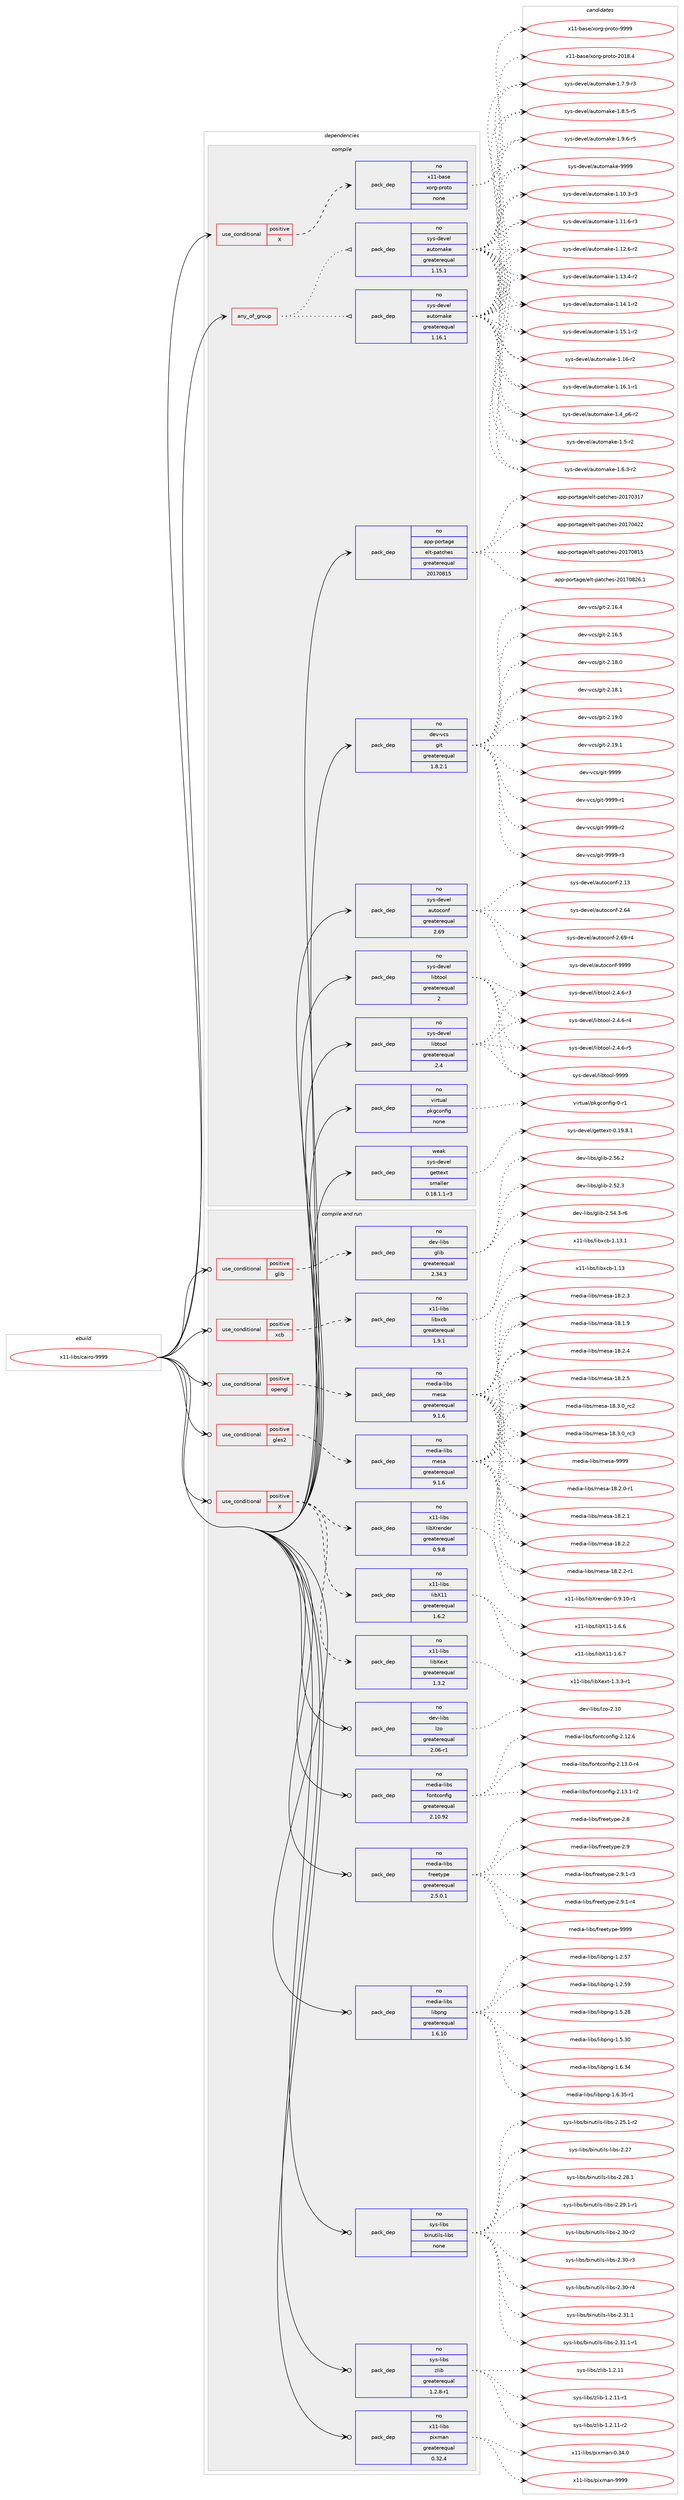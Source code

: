 digraph prolog {

# *************
# Graph options
# *************

newrank=true;
concentrate=true;
compound=true;
graph [rankdir=LR,fontname=Helvetica,fontsize=10,ranksep=1.5];#, ranksep=2.5, nodesep=0.2];
edge  [arrowhead=vee];
node  [fontname=Helvetica,fontsize=10];

# **********
# The ebuild
# **********

subgraph cluster_leftcol {
color=gray;
rank=same;
label=<<i>ebuild</i>>;
id [label="x11-libs/cairo-9999", color=red, width=4, href="../x11-libs/cairo-9999.svg"];
}

# ****************
# The dependencies
# ****************

subgraph cluster_midcol {
color=gray;
label=<<i>dependencies</i>>;
subgraph cluster_compile {
fillcolor="#eeeeee";
style=filled;
label=<<i>compile</i>>;
subgraph any223 {
dependency9568 [label=<<TABLE BORDER="0" CELLBORDER="1" CELLSPACING="0" CELLPADDING="4"><TR><TD CELLPADDING="10">any_of_group</TD></TR></TABLE>>, shape=none, color=red];subgraph pack7528 {
dependency9569 [label=<<TABLE BORDER="0" CELLBORDER="1" CELLSPACING="0" CELLPADDING="4" WIDTH="220"><TR><TD ROWSPAN="6" CELLPADDING="30">pack_dep</TD></TR><TR><TD WIDTH="110">no</TD></TR><TR><TD>sys-devel</TD></TR><TR><TD>automake</TD></TR><TR><TD>greaterequal</TD></TR><TR><TD>1.16.1</TD></TR></TABLE>>, shape=none, color=blue];
}
dependency9568:e -> dependency9569:w [weight=20,style="dotted",arrowhead="oinv"];
subgraph pack7529 {
dependency9570 [label=<<TABLE BORDER="0" CELLBORDER="1" CELLSPACING="0" CELLPADDING="4" WIDTH="220"><TR><TD ROWSPAN="6" CELLPADDING="30">pack_dep</TD></TR><TR><TD WIDTH="110">no</TD></TR><TR><TD>sys-devel</TD></TR><TR><TD>automake</TD></TR><TR><TD>greaterequal</TD></TR><TR><TD>1.15.1</TD></TR></TABLE>>, shape=none, color=blue];
}
dependency9568:e -> dependency9570:w [weight=20,style="dotted",arrowhead="oinv"];
}
id:e -> dependency9568:w [weight=20,style="solid",arrowhead="vee"];
subgraph cond1807 {
dependency9571 [label=<<TABLE BORDER="0" CELLBORDER="1" CELLSPACING="0" CELLPADDING="4"><TR><TD ROWSPAN="3" CELLPADDING="10">use_conditional</TD></TR><TR><TD>positive</TD></TR><TR><TD>X</TD></TR></TABLE>>, shape=none, color=red];
subgraph pack7530 {
dependency9572 [label=<<TABLE BORDER="0" CELLBORDER="1" CELLSPACING="0" CELLPADDING="4" WIDTH="220"><TR><TD ROWSPAN="6" CELLPADDING="30">pack_dep</TD></TR><TR><TD WIDTH="110">no</TD></TR><TR><TD>x11-base</TD></TR><TR><TD>xorg-proto</TD></TR><TR><TD>none</TD></TR><TR><TD></TD></TR></TABLE>>, shape=none, color=blue];
}
dependency9571:e -> dependency9572:w [weight=20,style="dashed",arrowhead="vee"];
}
id:e -> dependency9571:w [weight=20,style="solid",arrowhead="vee"];
subgraph pack7531 {
dependency9573 [label=<<TABLE BORDER="0" CELLBORDER="1" CELLSPACING="0" CELLPADDING="4" WIDTH="220"><TR><TD ROWSPAN="6" CELLPADDING="30">pack_dep</TD></TR><TR><TD WIDTH="110">no</TD></TR><TR><TD>app-portage</TD></TR><TR><TD>elt-patches</TD></TR><TR><TD>greaterequal</TD></TR><TR><TD>20170815</TD></TR></TABLE>>, shape=none, color=blue];
}
id:e -> dependency9573:w [weight=20,style="solid",arrowhead="vee"];
subgraph pack7532 {
dependency9574 [label=<<TABLE BORDER="0" CELLBORDER="1" CELLSPACING="0" CELLPADDING="4" WIDTH="220"><TR><TD ROWSPAN="6" CELLPADDING="30">pack_dep</TD></TR><TR><TD WIDTH="110">no</TD></TR><TR><TD>dev-vcs</TD></TR><TR><TD>git</TD></TR><TR><TD>greaterequal</TD></TR><TR><TD>1.8.2.1</TD></TR></TABLE>>, shape=none, color=blue];
}
id:e -> dependency9574:w [weight=20,style="solid",arrowhead="vee"];
subgraph pack7533 {
dependency9575 [label=<<TABLE BORDER="0" CELLBORDER="1" CELLSPACING="0" CELLPADDING="4" WIDTH="220"><TR><TD ROWSPAN="6" CELLPADDING="30">pack_dep</TD></TR><TR><TD WIDTH="110">no</TD></TR><TR><TD>sys-devel</TD></TR><TR><TD>autoconf</TD></TR><TR><TD>greaterequal</TD></TR><TR><TD>2.69</TD></TR></TABLE>>, shape=none, color=blue];
}
id:e -> dependency9575:w [weight=20,style="solid",arrowhead="vee"];
subgraph pack7534 {
dependency9576 [label=<<TABLE BORDER="0" CELLBORDER="1" CELLSPACING="0" CELLPADDING="4" WIDTH="220"><TR><TD ROWSPAN="6" CELLPADDING="30">pack_dep</TD></TR><TR><TD WIDTH="110">no</TD></TR><TR><TD>sys-devel</TD></TR><TR><TD>libtool</TD></TR><TR><TD>greaterequal</TD></TR><TR><TD>2</TD></TR></TABLE>>, shape=none, color=blue];
}
id:e -> dependency9576:w [weight=20,style="solid",arrowhead="vee"];
subgraph pack7535 {
dependency9577 [label=<<TABLE BORDER="0" CELLBORDER="1" CELLSPACING="0" CELLPADDING="4" WIDTH="220"><TR><TD ROWSPAN="6" CELLPADDING="30">pack_dep</TD></TR><TR><TD WIDTH="110">no</TD></TR><TR><TD>sys-devel</TD></TR><TR><TD>libtool</TD></TR><TR><TD>greaterequal</TD></TR><TR><TD>2.4</TD></TR></TABLE>>, shape=none, color=blue];
}
id:e -> dependency9577:w [weight=20,style="solid",arrowhead="vee"];
subgraph pack7536 {
dependency9578 [label=<<TABLE BORDER="0" CELLBORDER="1" CELLSPACING="0" CELLPADDING="4" WIDTH="220"><TR><TD ROWSPAN="6" CELLPADDING="30">pack_dep</TD></TR><TR><TD WIDTH="110">no</TD></TR><TR><TD>virtual</TD></TR><TR><TD>pkgconfig</TD></TR><TR><TD>none</TD></TR><TR><TD></TD></TR></TABLE>>, shape=none, color=blue];
}
id:e -> dependency9578:w [weight=20,style="solid",arrowhead="vee"];
subgraph pack7537 {
dependency9579 [label=<<TABLE BORDER="0" CELLBORDER="1" CELLSPACING="0" CELLPADDING="4" WIDTH="220"><TR><TD ROWSPAN="6" CELLPADDING="30">pack_dep</TD></TR><TR><TD WIDTH="110">weak</TD></TR><TR><TD>sys-devel</TD></TR><TR><TD>gettext</TD></TR><TR><TD>smaller</TD></TR><TR><TD>0.18.1.1-r3</TD></TR></TABLE>>, shape=none, color=blue];
}
id:e -> dependency9579:w [weight=20,style="solid",arrowhead="vee"];
}
subgraph cluster_compileandrun {
fillcolor="#eeeeee";
style=filled;
label=<<i>compile and run</i>>;
subgraph cond1808 {
dependency9580 [label=<<TABLE BORDER="0" CELLBORDER="1" CELLSPACING="0" CELLPADDING="4"><TR><TD ROWSPAN="3" CELLPADDING="10">use_conditional</TD></TR><TR><TD>positive</TD></TR><TR><TD>X</TD></TR></TABLE>>, shape=none, color=red];
subgraph pack7538 {
dependency9581 [label=<<TABLE BORDER="0" CELLBORDER="1" CELLSPACING="0" CELLPADDING="4" WIDTH="220"><TR><TD ROWSPAN="6" CELLPADDING="30">pack_dep</TD></TR><TR><TD WIDTH="110">no</TD></TR><TR><TD>x11-libs</TD></TR><TR><TD>libXrender</TD></TR><TR><TD>greaterequal</TD></TR><TR><TD>0.9.8</TD></TR></TABLE>>, shape=none, color=blue];
}
dependency9580:e -> dependency9581:w [weight=20,style="dashed",arrowhead="vee"];
subgraph pack7539 {
dependency9582 [label=<<TABLE BORDER="0" CELLBORDER="1" CELLSPACING="0" CELLPADDING="4" WIDTH="220"><TR><TD ROWSPAN="6" CELLPADDING="30">pack_dep</TD></TR><TR><TD WIDTH="110">no</TD></TR><TR><TD>x11-libs</TD></TR><TR><TD>libXext</TD></TR><TR><TD>greaterequal</TD></TR><TR><TD>1.3.2</TD></TR></TABLE>>, shape=none, color=blue];
}
dependency9580:e -> dependency9582:w [weight=20,style="dashed",arrowhead="vee"];
subgraph pack7540 {
dependency9583 [label=<<TABLE BORDER="0" CELLBORDER="1" CELLSPACING="0" CELLPADDING="4" WIDTH="220"><TR><TD ROWSPAN="6" CELLPADDING="30">pack_dep</TD></TR><TR><TD WIDTH="110">no</TD></TR><TR><TD>x11-libs</TD></TR><TR><TD>libX11</TD></TR><TR><TD>greaterequal</TD></TR><TR><TD>1.6.2</TD></TR></TABLE>>, shape=none, color=blue];
}
dependency9580:e -> dependency9583:w [weight=20,style="dashed",arrowhead="vee"];
}
id:e -> dependency9580:w [weight=20,style="solid",arrowhead="odotvee"];
subgraph cond1809 {
dependency9584 [label=<<TABLE BORDER="0" CELLBORDER="1" CELLSPACING="0" CELLPADDING="4"><TR><TD ROWSPAN="3" CELLPADDING="10">use_conditional</TD></TR><TR><TD>positive</TD></TR><TR><TD>gles2</TD></TR></TABLE>>, shape=none, color=red];
subgraph pack7541 {
dependency9585 [label=<<TABLE BORDER="0" CELLBORDER="1" CELLSPACING="0" CELLPADDING="4" WIDTH="220"><TR><TD ROWSPAN="6" CELLPADDING="30">pack_dep</TD></TR><TR><TD WIDTH="110">no</TD></TR><TR><TD>media-libs</TD></TR><TR><TD>mesa</TD></TR><TR><TD>greaterequal</TD></TR><TR><TD>9.1.6</TD></TR></TABLE>>, shape=none, color=blue];
}
dependency9584:e -> dependency9585:w [weight=20,style="dashed",arrowhead="vee"];
}
id:e -> dependency9584:w [weight=20,style="solid",arrowhead="odotvee"];
subgraph cond1810 {
dependency9586 [label=<<TABLE BORDER="0" CELLBORDER="1" CELLSPACING="0" CELLPADDING="4"><TR><TD ROWSPAN="3" CELLPADDING="10">use_conditional</TD></TR><TR><TD>positive</TD></TR><TR><TD>glib</TD></TR></TABLE>>, shape=none, color=red];
subgraph pack7542 {
dependency9587 [label=<<TABLE BORDER="0" CELLBORDER="1" CELLSPACING="0" CELLPADDING="4" WIDTH="220"><TR><TD ROWSPAN="6" CELLPADDING="30">pack_dep</TD></TR><TR><TD WIDTH="110">no</TD></TR><TR><TD>dev-libs</TD></TR><TR><TD>glib</TD></TR><TR><TD>greaterequal</TD></TR><TR><TD>2.34.3</TD></TR></TABLE>>, shape=none, color=blue];
}
dependency9586:e -> dependency9587:w [weight=20,style="dashed",arrowhead="vee"];
}
id:e -> dependency9586:w [weight=20,style="solid",arrowhead="odotvee"];
subgraph cond1811 {
dependency9588 [label=<<TABLE BORDER="0" CELLBORDER="1" CELLSPACING="0" CELLPADDING="4"><TR><TD ROWSPAN="3" CELLPADDING="10">use_conditional</TD></TR><TR><TD>positive</TD></TR><TR><TD>opengl</TD></TR></TABLE>>, shape=none, color=red];
subgraph pack7543 {
dependency9589 [label=<<TABLE BORDER="0" CELLBORDER="1" CELLSPACING="0" CELLPADDING="4" WIDTH="220"><TR><TD ROWSPAN="6" CELLPADDING="30">pack_dep</TD></TR><TR><TD WIDTH="110">no</TD></TR><TR><TD>media-libs</TD></TR><TR><TD>mesa</TD></TR><TR><TD>greaterequal</TD></TR><TR><TD>9.1.6</TD></TR></TABLE>>, shape=none, color=blue];
}
dependency9588:e -> dependency9589:w [weight=20,style="dashed",arrowhead="vee"];
}
id:e -> dependency9588:w [weight=20,style="solid",arrowhead="odotvee"];
subgraph cond1812 {
dependency9590 [label=<<TABLE BORDER="0" CELLBORDER="1" CELLSPACING="0" CELLPADDING="4"><TR><TD ROWSPAN="3" CELLPADDING="10">use_conditional</TD></TR><TR><TD>positive</TD></TR><TR><TD>xcb</TD></TR></TABLE>>, shape=none, color=red];
subgraph pack7544 {
dependency9591 [label=<<TABLE BORDER="0" CELLBORDER="1" CELLSPACING="0" CELLPADDING="4" WIDTH="220"><TR><TD ROWSPAN="6" CELLPADDING="30">pack_dep</TD></TR><TR><TD WIDTH="110">no</TD></TR><TR><TD>x11-libs</TD></TR><TR><TD>libxcb</TD></TR><TR><TD>greaterequal</TD></TR><TR><TD>1.9.1</TD></TR></TABLE>>, shape=none, color=blue];
}
dependency9590:e -> dependency9591:w [weight=20,style="dashed",arrowhead="vee"];
}
id:e -> dependency9590:w [weight=20,style="solid",arrowhead="odotvee"];
subgraph pack7545 {
dependency9592 [label=<<TABLE BORDER="0" CELLBORDER="1" CELLSPACING="0" CELLPADDING="4" WIDTH="220"><TR><TD ROWSPAN="6" CELLPADDING="30">pack_dep</TD></TR><TR><TD WIDTH="110">no</TD></TR><TR><TD>dev-libs</TD></TR><TR><TD>lzo</TD></TR><TR><TD>greaterequal</TD></TR><TR><TD>2.06-r1</TD></TR></TABLE>>, shape=none, color=blue];
}
id:e -> dependency9592:w [weight=20,style="solid",arrowhead="odotvee"];
subgraph pack7546 {
dependency9593 [label=<<TABLE BORDER="0" CELLBORDER="1" CELLSPACING="0" CELLPADDING="4" WIDTH="220"><TR><TD ROWSPAN="6" CELLPADDING="30">pack_dep</TD></TR><TR><TD WIDTH="110">no</TD></TR><TR><TD>media-libs</TD></TR><TR><TD>fontconfig</TD></TR><TR><TD>greaterequal</TD></TR><TR><TD>2.10.92</TD></TR></TABLE>>, shape=none, color=blue];
}
id:e -> dependency9593:w [weight=20,style="solid",arrowhead="odotvee"];
subgraph pack7547 {
dependency9594 [label=<<TABLE BORDER="0" CELLBORDER="1" CELLSPACING="0" CELLPADDING="4" WIDTH="220"><TR><TD ROWSPAN="6" CELLPADDING="30">pack_dep</TD></TR><TR><TD WIDTH="110">no</TD></TR><TR><TD>media-libs</TD></TR><TR><TD>freetype</TD></TR><TR><TD>greaterequal</TD></TR><TR><TD>2.5.0.1</TD></TR></TABLE>>, shape=none, color=blue];
}
id:e -> dependency9594:w [weight=20,style="solid",arrowhead="odotvee"];
subgraph pack7548 {
dependency9595 [label=<<TABLE BORDER="0" CELLBORDER="1" CELLSPACING="0" CELLPADDING="4" WIDTH="220"><TR><TD ROWSPAN="6" CELLPADDING="30">pack_dep</TD></TR><TR><TD WIDTH="110">no</TD></TR><TR><TD>media-libs</TD></TR><TR><TD>libpng</TD></TR><TR><TD>greaterequal</TD></TR><TR><TD>1.6.10</TD></TR></TABLE>>, shape=none, color=blue];
}
id:e -> dependency9595:w [weight=20,style="solid",arrowhead="odotvee"];
subgraph pack7549 {
dependency9596 [label=<<TABLE BORDER="0" CELLBORDER="1" CELLSPACING="0" CELLPADDING="4" WIDTH="220"><TR><TD ROWSPAN="6" CELLPADDING="30">pack_dep</TD></TR><TR><TD WIDTH="110">no</TD></TR><TR><TD>sys-libs</TD></TR><TR><TD>binutils-libs</TD></TR><TR><TD>none</TD></TR><TR><TD></TD></TR></TABLE>>, shape=none, color=blue];
}
id:e -> dependency9596:w [weight=20,style="solid",arrowhead="odotvee"];
subgraph pack7550 {
dependency9597 [label=<<TABLE BORDER="0" CELLBORDER="1" CELLSPACING="0" CELLPADDING="4" WIDTH="220"><TR><TD ROWSPAN="6" CELLPADDING="30">pack_dep</TD></TR><TR><TD WIDTH="110">no</TD></TR><TR><TD>sys-libs</TD></TR><TR><TD>zlib</TD></TR><TR><TD>greaterequal</TD></TR><TR><TD>1.2.8-r1</TD></TR></TABLE>>, shape=none, color=blue];
}
id:e -> dependency9597:w [weight=20,style="solid",arrowhead="odotvee"];
subgraph pack7551 {
dependency9598 [label=<<TABLE BORDER="0" CELLBORDER="1" CELLSPACING="0" CELLPADDING="4" WIDTH="220"><TR><TD ROWSPAN="6" CELLPADDING="30">pack_dep</TD></TR><TR><TD WIDTH="110">no</TD></TR><TR><TD>x11-libs</TD></TR><TR><TD>pixman</TD></TR><TR><TD>greaterequal</TD></TR><TR><TD>0.32.4</TD></TR></TABLE>>, shape=none, color=blue];
}
id:e -> dependency9598:w [weight=20,style="solid",arrowhead="odotvee"];
}
subgraph cluster_run {
fillcolor="#eeeeee";
style=filled;
label=<<i>run</i>>;
}
}

# **************
# The candidates
# **************

subgraph cluster_choices {
rank=same;
color=gray;
label=<<i>candidates</i>>;

subgraph choice7528 {
color=black;
nodesep=1;
choice11512111545100101118101108479711711611110997107101454946494846514511451 [label="sys-devel/automake-1.10.3-r3", color=red, width=4,href="../sys-devel/automake-1.10.3-r3.svg"];
choice11512111545100101118101108479711711611110997107101454946494946544511451 [label="sys-devel/automake-1.11.6-r3", color=red, width=4,href="../sys-devel/automake-1.11.6-r3.svg"];
choice11512111545100101118101108479711711611110997107101454946495046544511450 [label="sys-devel/automake-1.12.6-r2", color=red, width=4,href="../sys-devel/automake-1.12.6-r2.svg"];
choice11512111545100101118101108479711711611110997107101454946495146524511450 [label="sys-devel/automake-1.13.4-r2", color=red, width=4,href="../sys-devel/automake-1.13.4-r2.svg"];
choice11512111545100101118101108479711711611110997107101454946495246494511450 [label="sys-devel/automake-1.14.1-r2", color=red, width=4,href="../sys-devel/automake-1.14.1-r2.svg"];
choice11512111545100101118101108479711711611110997107101454946495346494511450 [label="sys-devel/automake-1.15.1-r2", color=red, width=4,href="../sys-devel/automake-1.15.1-r2.svg"];
choice1151211154510010111810110847971171161111099710710145494649544511450 [label="sys-devel/automake-1.16-r2", color=red, width=4,href="../sys-devel/automake-1.16-r2.svg"];
choice11512111545100101118101108479711711611110997107101454946495446494511449 [label="sys-devel/automake-1.16.1-r1", color=red, width=4,href="../sys-devel/automake-1.16.1-r1.svg"];
choice115121115451001011181011084797117116111109971071014549465295112544511450 [label="sys-devel/automake-1.4_p6-r2", color=red, width=4,href="../sys-devel/automake-1.4_p6-r2.svg"];
choice11512111545100101118101108479711711611110997107101454946534511450 [label="sys-devel/automake-1.5-r2", color=red, width=4,href="../sys-devel/automake-1.5-r2.svg"];
choice115121115451001011181011084797117116111109971071014549465446514511450 [label="sys-devel/automake-1.6.3-r2", color=red, width=4,href="../sys-devel/automake-1.6.3-r2.svg"];
choice115121115451001011181011084797117116111109971071014549465546574511451 [label="sys-devel/automake-1.7.9-r3", color=red, width=4,href="../sys-devel/automake-1.7.9-r3.svg"];
choice115121115451001011181011084797117116111109971071014549465646534511453 [label="sys-devel/automake-1.8.5-r5", color=red, width=4,href="../sys-devel/automake-1.8.5-r5.svg"];
choice115121115451001011181011084797117116111109971071014549465746544511453 [label="sys-devel/automake-1.9.6-r5", color=red, width=4,href="../sys-devel/automake-1.9.6-r5.svg"];
choice115121115451001011181011084797117116111109971071014557575757 [label="sys-devel/automake-9999", color=red, width=4,href="../sys-devel/automake-9999.svg"];
dependency9569:e -> choice11512111545100101118101108479711711611110997107101454946494846514511451:w [style=dotted,weight="100"];
dependency9569:e -> choice11512111545100101118101108479711711611110997107101454946494946544511451:w [style=dotted,weight="100"];
dependency9569:e -> choice11512111545100101118101108479711711611110997107101454946495046544511450:w [style=dotted,weight="100"];
dependency9569:e -> choice11512111545100101118101108479711711611110997107101454946495146524511450:w [style=dotted,weight="100"];
dependency9569:e -> choice11512111545100101118101108479711711611110997107101454946495246494511450:w [style=dotted,weight="100"];
dependency9569:e -> choice11512111545100101118101108479711711611110997107101454946495346494511450:w [style=dotted,weight="100"];
dependency9569:e -> choice1151211154510010111810110847971171161111099710710145494649544511450:w [style=dotted,weight="100"];
dependency9569:e -> choice11512111545100101118101108479711711611110997107101454946495446494511449:w [style=dotted,weight="100"];
dependency9569:e -> choice115121115451001011181011084797117116111109971071014549465295112544511450:w [style=dotted,weight="100"];
dependency9569:e -> choice11512111545100101118101108479711711611110997107101454946534511450:w [style=dotted,weight="100"];
dependency9569:e -> choice115121115451001011181011084797117116111109971071014549465446514511450:w [style=dotted,weight="100"];
dependency9569:e -> choice115121115451001011181011084797117116111109971071014549465546574511451:w [style=dotted,weight="100"];
dependency9569:e -> choice115121115451001011181011084797117116111109971071014549465646534511453:w [style=dotted,weight="100"];
dependency9569:e -> choice115121115451001011181011084797117116111109971071014549465746544511453:w [style=dotted,weight="100"];
dependency9569:e -> choice115121115451001011181011084797117116111109971071014557575757:w [style=dotted,weight="100"];
}
subgraph choice7529 {
color=black;
nodesep=1;
choice11512111545100101118101108479711711611110997107101454946494846514511451 [label="sys-devel/automake-1.10.3-r3", color=red, width=4,href="../sys-devel/automake-1.10.3-r3.svg"];
choice11512111545100101118101108479711711611110997107101454946494946544511451 [label="sys-devel/automake-1.11.6-r3", color=red, width=4,href="../sys-devel/automake-1.11.6-r3.svg"];
choice11512111545100101118101108479711711611110997107101454946495046544511450 [label="sys-devel/automake-1.12.6-r2", color=red, width=4,href="../sys-devel/automake-1.12.6-r2.svg"];
choice11512111545100101118101108479711711611110997107101454946495146524511450 [label="sys-devel/automake-1.13.4-r2", color=red, width=4,href="../sys-devel/automake-1.13.4-r2.svg"];
choice11512111545100101118101108479711711611110997107101454946495246494511450 [label="sys-devel/automake-1.14.1-r2", color=red, width=4,href="../sys-devel/automake-1.14.1-r2.svg"];
choice11512111545100101118101108479711711611110997107101454946495346494511450 [label="sys-devel/automake-1.15.1-r2", color=red, width=4,href="../sys-devel/automake-1.15.1-r2.svg"];
choice1151211154510010111810110847971171161111099710710145494649544511450 [label="sys-devel/automake-1.16-r2", color=red, width=4,href="../sys-devel/automake-1.16-r2.svg"];
choice11512111545100101118101108479711711611110997107101454946495446494511449 [label="sys-devel/automake-1.16.1-r1", color=red, width=4,href="../sys-devel/automake-1.16.1-r1.svg"];
choice115121115451001011181011084797117116111109971071014549465295112544511450 [label="sys-devel/automake-1.4_p6-r2", color=red, width=4,href="../sys-devel/automake-1.4_p6-r2.svg"];
choice11512111545100101118101108479711711611110997107101454946534511450 [label="sys-devel/automake-1.5-r2", color=red, width=4,href="../sys-devel/automake-1.5-r2.svg"];
choice115121115451001011181011084797117116111109971071014549465446514511450 [label="sys-devel/automake-1.6.3-r2", color=red, width=4,href="../sys-devel/automake-1.6.3-r2.svg"];
choice115121115451001011181011084797117116111109971071014549465546574511451 [label="sys-devel/automake-1.7.9-r3", color=red, width=4,href="../sys-devel/automake-1.7.9-r3.svg"];
choice115121115451001011181011084797117116111109971071014549465646534511453 [label="sys-devel/automake-1.8.5-r5", color=red, width=4,href="../sys-devel/automake-1.8.5-r5.svg"];
choice115121115451001011181011084797117116111109971071014549465746544511453 [label="sys-devel/automake-1.9.6-r5", color=red, width=4,href="../sys-devel/automake-1.9.6-r5.svg"];
choice115121115451001011181011084797117116111109971071014557575757 [label="sys-devel/automake-9999", color=red, width=4,href="../sys-devel/automake-9999.svg"];
dependency9570:e -> choice11512111545100101118101108479711711611110997107101454946494846514511451:w [style=dotted,weight="100"];
dependency9570:e -> choice11512111545100101118101108479711711611110997107101454946494946544511451:w [style=dotted,weight="100"];
dependency9570:e -> choice11512111545100101118101108479711711611110997107101454946495046544511450:w [style=dotted,weight="100"];
dependency9570:e -> choice11512111545100101118101108479711711611110997107101454946495146524511450:w [style=dotted,weight="100"];
dependency9570:e -> choice11512111545100101118101108479711711611110997107101454946495246494511450:w [style=dotted,weight="100"];
dependency9570:e -> choice11512111545100101118101108479711711611110997107101454946495346494511450:w [style=dotted,weight="100"];
dependency9570:e -> choice1151211154510010111810110847971171161111099710710145494649544511450:w [style=dotted,weight="100"];
dependency9570:e -> choice11512111545100101118101108479711711611110997107101454946495446494511449:w [style=dotted,weight="100"];
dependency9570:e -> choice115121115451001011181011084797117116111109971071014549465295112544511450:w [style=dotted,weight="100"];
dependency9570:e -> choice11512111545100101118101108479711711611110997107101454946534511450:w [style=dotted,weight="100"];
dependency9570:e -> choice115121115451001011181011084797117116111109971071014549465446514511450:w [style=dotted,weight="100"];
dependency9570:e -> choice115121115451001011181011084797117116111109971071014549465546574511451:w [style=dotted,weight="100"];
dependency9570:e -> choice115121115451001011181011084797117116111109971071014549465646534511453:w [style=dotted,weight="100"];
dependency9570:e -> choice115121115451001011181011084797117116111109971071014549465746544511453:w [style=dotted,weight="100"];
dependency9570:e -> choice115121115451001011181011084797117116111109971071014557575757:w [style=dotted,weight="100"];
}
subgraph choice7530 {
color=black;
nodesep=1;
choice1204949459897115101471201111141034511211411111611145504849564652 [label="x11-base/xorg-proto-2018.4", color=red, width=4,href="../x11-base/xorg-proto-2018.4.svg"];
choice120494945989711510147120111114103451121141111161114557575757 [label="x11-base/xorg-proto-9999", color=red, width=4,href="../x11-base/xorg-proto-9999.svg"];
dependency9572:e -> choice1204949459897115101471201111141034511211411111611145504849564652:w [style=dotted,weight="100"];
dependency9572:e -> choice120494945989711510147120111114103451121141111161114557575757:w [style=dotted,weight="100"];
}
subgraph choice7531 {
color=black;
nodesep=1;
choice97112112451121111141169710310147101108116451129711699104101115455048495548514955 [label="app-portage/elt-patches-20170317", color=red, width=4,href="../app-portage/elt-patches-20170317.svg"];
choice97112112451121111141169710310147101108116451129711699104101115455048495548525050 [label="app-portage/elt-patches-20170422", color=red, width=4,href="../app-portage/elt-patches-20170422.svg"];
choice97112112451121111141169710310147101108116451129711699104101115455048495548564953 [label="app-portage/elt-patches-20170815", color=red, width=4,href="../app-portage/elt-patches-20170815.svg"];
choice971121124511211111411697103101471011081164511297116991041011154550484955485650544649 [label="app-portage/elt-patches-20170826.1", color=red, width=4,href="../app-portage/elt-patches-20170826.1.svg"];
dependency9573:e -> choice97112112451121111141169710310147101108116451129711699104101115455048495548514955:w [style=dotted,weight="100"];
dependency9573:e -> choice97112112451121111141169710310147101108116451129711699104101115455048495548525050:w [style=dotted,weight="100"];
dependency9573:e -> choice97112112451121111141169710310147101108116451129711699104101115455048495548564953:w [style=dotted,weight="100"];
dependency9573:e -> choice971121124511211111411697103101471011081164511297116991041011154550484955485650544649:w [style=dotted,weight="100"];
}
subgraph choice7532 {
color=black;
nodesep=1;
choice10010111845118991154710310511645504649544652 [label="dev-vcs/git-2.16.4", color=red, width=4,href="../dev-vcs/git-2.16.4.svg"];
choice10010111845118991154710310511645504649544653 [label="dev-vcs/git-2.16.5", color=red, width=4,href="../dev-vcs/git-2.16.5.svg"];
choice10010111845118991154710310511645504649564648 [label="dev-vcs/git-2.18.0", color=red, width=4,href="../dev-vcs/git-2.18.0.svg"];
choice10010111845118991154710310511645504649564649 [label="dev-vcs/git-2.18.1", color=red, width=4,href="../dev-vcs/git-2.18.1.svg"];
choice10010111845118991154710310511645504649574648 [label="dev-vcs/git-2.19.0", color=red, width=4,href="../dev-vcs/git-2.19.0.svg"];
choice10010111845118991154710310511645504649574649 [label="dev-vcs/git-2.19.1", color=red, width=4,href="../dev-vcs/git-2.19.1.svg"];
choice1001011184511899115471031051164557575757 [label="dev-vcs/git-9999", color=red, width=4,href="../dev-vcs/git-9999.svg"];
choice10010111845118991154710310511645575757574511449 [label="dev-vcs/git-9999-r1", color=red, width=4,href="../dev-vcs/git-9999-r1.svg"];
choice10010111845118991154710310511645575757574511450 [label="dev-vcs/git-9999-r2", color=red, width=4,href="../dev-vcs/git-9999-r2.svg"];
choice10010111845118991154710310511645575757574511451 [label="dev-vcs/git-9999-r3", color=red, width=4,href="../dev-vcs/git-9999-r3.svg"];
dependency9574:e -> choice10010111845118991154710310511645504649544652:w [style=dotted,weight="100"];
dependency9574:e -> choice10010111845118991154710310511645504649544653:w [style=dotted,weight="100"];
dependency9574:e -> choice10010111845118991154710310511645504649564648:w [style=dotted,weight="100"];
dependency9574:e -> choice10010111845118991154710310511645504649564649:w [style=dotted,weight="100"];
dependency9574:e -> choice10010111845118991154710310511645504649574648:w [style=dotted,weight="100"];
dependency9574:e -> choice10010111845118991154710310511645504649574649:w [style=dotted,weight="100"];
dependency9574:e -> choice1001011184511899115471031051164557575757:w [style=dotted,weight="100"];
dependency9574:e -> choice10010111845118991154710310511645575757574511449:w [style=dotted,weight="100"];
dependency9574:e -> choice10010111845118991154710310511645575757574511450:w [style=dotted,weight="100"];
dependency9574:e -> choice10010111845118991154710310511645575757574511451:w [style=dotted,weight="100"];
}
subgraph choice7533 {
color=black;
nodesep=1;
choice115121115451001011181011084797117116111991111101024550464951 [label="sys-devel/autoconf-2.13", color=red, width=4,href="../sys-devel/autoconf-2.13.svg"];
choice115121115451001011181011084797117116111991111101024550465452 [label="sys-devel/autoconf-2.64", color=red, width=4,href="../sys-devel/autoconf-2.64.svg"];
choice1151211154510010111810110847971171161119911111010245504654574511452 [label="sys-devel/autoconf-2.69-r4", color=red, width=4,href="../sys-devel/autoconf-2.69-r4.svg"];
choice115121115451001011181011084797117116111991111101024557575757 [label="sys-devel/autoconf-9999", color=red, width=4,href="../sys-devel/autoconf-9999.svg"];
dependency9575:e -> choice115121115451001011181011084797117116111991111101024550464951:w [style=dotted,weight="100"];
dependency9575:e -> choice115121115451001011181011084797117116111991111101024550465452:w [style=dotted,weight="100"];
dependency9575:e -> choice1151211154510010111810110847971171161119911111010245504654574511452:w [style=dotted,weight="100"];
dependency9575:e -> choice115121115451001011181011084797117116111991111101024557575757:w [style=dotted,weight="100"];
}
subgraph choice7534 {
color=black;
nodesep=1;
choice1151211154510010111810110847108105981161111111084550465246544511451 [label="sys-devel/libtool-2.4.6-r3", color=red, width=4,href="../sys-devel/libtool-2.4.6-r3.svg"];
choice1151211154510010111810110847108105981161111111084550465246544511452 [label="sys-devel/libtool-2.4.6-r4", color=red, width=4,href="../sys-devel/libtool-2.4.6-r4.svg"];
choice1151211154510010111810110847108105981161111111084550465246544511453 [label="sys-devel/libtool-2.4.6-r5", color=red, width=4,href="../sys-devel/libtool-2.4.6-r5.svg"];
choice1151211154510010111810110847108105981161111111084557575757 [label="sys-devel/libtool-9999", color=red, width=4,href="../sys-devel/libtool-9999.svg"];
dependency9576:e -> choice1151211154510010111810110847108105981161111111084550465246544511451:w [style=dotted,weight="100"];
dependency9576:e -> choice1151211154510010111810110847108105981161111111084550465246544511452:w [style=dotted,weight="100"];
dependency9576:e -> choice1151211154510010111810110847108105981161111111084550465246544511453:w [style=dotted,weight="100"];
dependency9576:e -> choice1151211154510010111810110847108105981161111111084557575757:w [style=dotted,weight="100"];
}
subgraph choice7535 {
color=black;
nodesep=1;
choice1151211154510010111810110847108105981161111111084550465246544511451 [label="sys-devel/libtool-2.4.6-r3", color=red, width=4,href="../sys-devel/libtool-2.4.6-r3.svg"];
choice1151211154510010111810110847108105981161111111084550465246544511452 [label="sys-devel/libtool-2.4.6-r4", color=red, width=4,href="../sys-devel/libtool-2.4.6-r4.svg"];
choice1151211154510010111810110847108105981161111111084550465246544511453 [label="sys-devel/libtool-2.4.6-r5", color=red, width=4,href="../sys-devel/libtool-2.4.6-r5.svg"];
choice1151211154510010111810110847108105981161111111084557575757 [label="sys-devel/libtool-9999", color=red, width=4,href="../sys-devel/libtool-9999.svg"];
dependency9577:e -> choice1151211154510010111810110847108105981161111111084550465246544511451:w [style=dotted,weight="100"];
dependency9577:e -> choice1151211154510010111810110847108105981161111111084550465246544511452:w [style=dotted,weight="100"];
dependency9577:e -> choice1151211154510010111810110847108105981161111111084550465246544511453:w [style=dotted,weight="100"];
dependency9577:e -> choice1151211154510010111810110847108105981161111111084557575757:w [style=dotted,weight="100"];
}
subgraph choice7536 {
color=black;
nodesep=1;
choice11810511411611797108471121071039911111010210510345484511449 [label="virtual/pkgconfig-0-r1", color=red, width=4,href="../virtual/pkgconfig-0-r1.svg"];
dependency9578:e -> choice11810511411611797108471121071039911111010210510345484511449:w [style=dotted,weight="100"];
}
subgraph choice7537 {
color=black;
nodesep=1;
choice1151211154510010111810110847103101116116101120116454846495746564649 [label="sys-devel/gettext-0.19.8.1", color=red, width=4,href="../sys-devel/gettext-0.19.8.1.svg"];
dependency9579:e -> choice1151211154510010111810110847103101116116101120116454846495746564649:w [style=dotted,weight="100"];
}
subgraph choice7538 {
color=black;
nodesep=1;
choice12049494510810598115471081059888114101110100101114454846574649484511449 [label="x11-libs/libXrender-0.9.10-r1", color=red, width=4,href="../x11-libs/libXrender-0.9.10-r1.svg"];
dependency9581:e -> choice12049494510810598115471081059888114101110100101114454846574649484511449:w [style=dotted,weight="100"];
}
subgraph choice7539 {
color=black;
nodesep=1;
choice120494945108105981154710810598881011201164549465146514511449 [label="x11-libs/libXext-1.3.3-r1", color=red, width=4,href="../x11-libs/libXext-1.3.3-r1.svg"];
dependency9582:e -> choice120494945108105981154710810598881011201164549465146514511449:w [style=dotted,weight="100"];
}
subgraph choice7540 {
color=black;
nodesep=1;
choice120494945108105981154710810598884949454946544654 [label="x11-libs/libX11-1.6.6", color=red, width=4,href="../x11-libs/libX11-1.6.6.svg"];
choice120494945108105981154710810598884949454946544655 [label="x11-libs/libX11-1.6.7", color=red, width=4,href="../x11-libs/libX11-1.6.7.svg"];
dependency9583:e -> choice120494945108105981154710810598884949454946544654:w [style=dotted,weight="100"];
dependency9583:e -> choice120494945108105981154710810598884949454946544655:w [style=dotted,weight="100"];
}
subgraph choice7541 {
color=black;
nodesep=1;
choice1091011001059745108105981154710910111597454956465046484511449 [label="media-libs/mesa-18.2.0-r1", color=red, width=4,href="../media-libs/mesa-18.2.0-r1.svg"];
choice109101100105974510810598115471091011159745495646504649 [label="media-libs/mesa-18.2.1", color=red, width=4,href="../media-libs/mesa-18.2.1.svg"];
choice109101100105974510810598115471091011159745495646504650 [label="media-libs/mesa-18.2.2", color=red, width=4,href="../media-libs/mesa-18.2.2.svg"];
choice1091011001059745108105981154710910111597454956465046504511449 [label="media-libs/mesa-18.2.2-r1", color=red, width=4,href="../media-libs/mesa-18.2.2-r1.svg"];
choice109101100105974510810598115471091011159745495646504651 [label="media-libs/mesa-18.2.3", color=red, width=4,href="../media-libs/mesa-18.2.3.svg"];
choice109101100105974510810598115471091011159745495646494657 [label="media-libs/mesa-18.1.9", color=red, width=4,href="../media-libs/mesa-18.1.9.svg"];
choice109101100105974510810598115471091011159745495646504652 [label="media-libs/mesa-18.2.4", color=red, width=4,href="../media-libs/mesa-18.2.4.svg"];
choice109101100105974510810598115471091011159745495646504653 [label="media-libs/mesa-18.2.5", color=red, width=4,href="../media-libs/mesa-18.2.5.svg"];
choice109101100105974510810598115471091011159745495646514648951149950 [label="media-libs/mesa-18.3.0_rc2", color=red, width=4,href="../media-libs/mesa-18.3.0_rc2.svg"];
choice109101100105974510810598115471091011159745495646514648951149951 [label="media-libs/mesa-18.3.0_rc3", color=red, width=4,href="../media-libs/mesa-18.3.0_rc3.svg"];
choice10910110010597451081059811547109101115974557575757 [label="media-libs/mesa-9999", color=red, width=4,href="../media-libs/mesa-9999.svg"];
dependency9585:e -> choice1091011001059745108105981154710910111597454956465046484511449:w [style=dotted,weight="100"];
dependency9585:e -> choice109101100105974510810598115471091011159745495646504649:w [style=dotted,weight="100"];
dependency9585:e -> choice109101100105974510810598115471091011159745495646504650:w [style=dotted,weight="100"];
dependency9585:e -> choice1091011001059745108105981154710910111597454956465046504511449:w [style=dotted,weight="100"];
dependency9585:e -> choice109101100105974510810598115471091011159745495646504651:w [style=dotted,weight="100"];
dependency9585:e -> choice109101100105974510810598115471091011159745495646494657:w [style=dotted,weight="100"];
dependency9585:e -> choice109101100105974510810598115471091011159745495646504652:w [style=dotted,weight="100"];
dependency9585:e -> choice109101100105974510810598115471091011159745495646504653:w [style=dotted,weight="100"];
dependency9585:e -> choice109101100105974510810598115471091011159745495646514648951149950:w [style=dotted,weight="100"];
dependency9585:e -> choice109101100105974510810598115471091011159745495646514648951149951:w [style=dotted,weight="100"];
dependency9585:e -> choice10910110010597451081059811547109101115974557575757:w [style=dotted,weight="100"];
}
subgraph choice7542 {
color=black;
nodesep=1;
choice1001011184510810598115471031081059845504653504651 [label="dev-libs/glib-2.52.3", color=red, width=4,href="../dev-libs/glib-2.52.3.svg"];
choice10010111845108105981154710310810598455046535246514511454 [label="dev-libs/glib-2.54.3-r6", color=red, width=4,href="../dev-libs/glib-2.54.3-r6.svg"];
choice1001011184510810598115471031081059845504653544650 [label="dev-libs/glib-2.56.2", color=red, width=4,href="../dev-libs/glib-2.56.2.svg"];
dependency9587:e -> choice1001011184510810598115471031081059845504653504651:w [style=dotted,weight="100"];
dependency9587:e -> choice10010111845108105981154710310810598455046535246514511454:w [style=dotted,weight="100"];
dependency9587:e -> choice1001011184510810598115471031081059845504653544650:w [style=dotted,weight="100"];
}
subgraph choice7543 {
color=black;
nodesep=1;
choice1091011001059745108105981154710910111597454956465046484511449 [label="media-libs/mesa-18.2.0-r1", color=red, width=4,href="../media-libs/mesa-18.2.0-r1.svg"];
choice109101100105974510810598115471091011159745495646504649 [label="media-libs/mesa-18.2.1", color=red, width=4,href="../media-libs/mesa-18.2.1.svg"];
choice109101100105974510810598115471091011159745495646504650 [label="media-libs/mesa-18.2.2", color=red, width=4,href="../media-libs/mesa-18.2.2.svg"];
choice1091011001059745108105981154710910111597454956465046504511449 [label="media-libs/mesa-18.2.2-r1", color=red, width=4,href="../media-libs/mesa-18.2.2-r1.svg"];
choice109101100105974510810598115471091011159745495646504651 [label="media-libs/mesa-18.2.3", color=red, width=4,href="../media-libs/mesa-18.2.3.svg"];
choice109101100105974510810598115471091011159745495646494657 [label="media-libs/mesa-18.1.9", color=red, width=4,href="../media-libs/mesa-18.1.9.svg"];
choice109101100105974510810598115471091011159745495646504652 [label="media-libs/mesa-18.2.4", color=red, width=4,href="../media-libs/mesa-18.2.4.svg"];
choice109101100105974510810598115471091011159745495646504653 [label="media-libs/mesa-18.2.5", color=red, width=4,href="../media-libs/mesa-18.2.5.svg"];
choice109101100105974510810598115471091011159745495646514648951149950 [label="media-libs/mesa-18.3.0_rc2", color=red, width=4,href="../media-libs/mesa-18.3.0_rc2.svg"];
choice109101100105974510810598115471091011159745495646514648951149951 [label="media-libs/mesa-18.3.0_rc3", color=red, width=4,href="../media-libs/mesa-18.3.0_rc3.svg"];
choice10910110010597451081059811547109101115974557575757 [label="media-libs/mesa-9999", color=red, width=4,href="../media-libs/mesa-9999.svg"];
dependency9589:e -> choice1091011001059745108105981154710910111597454956465046484511449:w [style=dotted,weight="100"];
dependency9589:e -> choice109101100105974510810598115471091011159745495646504649:w [style=dotted,weight="100"];
dependency9589:e -> choice109101100105974510810598115471091011159745495646504650:w [style=dotted,weight="100"];
dependency9589:e -> choice1091011001059745108105981154710910111597454956465046504511449:w [style=dotted,weight="100"];
dependency9589:e -> choice109101100105974510810598115471091011159745495646504651:w [style=dotted,weight="100"];
dependency9589:e -> choice109101100105974510810598115471091011159745495646494657:w [style=dotted,weight="100"];
dependency9589:e -> choice109101100105974510810598115471091011159745495646504652:w [style=dotted,weight="100"];
dependency9589:e -> choice109101100105974510810598115471091011159745495646504653:w [style=dotted,weight="100"];
dependency9589:e -> choice109101100105974510810598115471091011159745495646514648951149950:w [style=dotted,weight="100"];
dependency9589:e -> choice109101100105974510810598115471091011159745495646514648951149951:w [style=dotted,weight="100"];
dependency9589:e -> choice10910110010597451081059811547109101115974557575757:w [style=dotted,weight="100"];
}
subgraph choice7544 {
color=black;
nodesep=1;
choice12049494510810598115471081059812099984549464951 [label="x11-libs/libxcb-1.13", color=red, width=4,href="../x11-libs/libxcb-1.13.svg"];
choice120494945108105981154710810598120999845494649514649 [label="x11-libs/libxcb-1.13.1", color=red, width=4,href="../x11-libs/libxcb-1.13.1.svg"];
dependency9591:e -> choice12049494510810598115471081059812099984549464951:w [style=dotted,weight="100"];
dependency9591:e -> choice120494945108105981154710810598120999845494649514649:w [style=dotted,weight="100"];
}
subgraph choice7545 {
color=black;
nodesep=1;
choice1001011184510810598115471081221114550464948 [label="dev-libs/lzo-2.10", color=red, width=4,href="../dev-libs/lzo-2.10.svg"];
dependency9592:e -> choice1001011184510810598115471081221114550464948:w [style=dotted,weight="100"];
}
subgraph choice7546 {
color=black;
nodesep=1;
choice109101100105974510810598115471021111101169911111010210510345504649504654 [label="media-libs/fontconfig-2.12.6", color=red, width=4,href="../media-libs/fontconfig-2.12.6.svg"];
choice1091011001059745108105981154710211111011699111110102105103455046495146484511452 [label="media-libs/fontconfig-2.13.0-r4", color=red, width=4,href="../media-libs/fontconfig-2.13.0-r4.svg"];
choice1091011001059745108105981154710211111011699111110102105103455046495146494511450 [label="media-libs/fontconfig-2.13.1-r2", color=red, width=4,href="../media-libs/fontconfig-2.13.1-r2.svg"];
dependency9593:e -> choice109101100105974510810598115471021111101169911111010210510345504649504654:w [style=dotted,weight="100"];
dependency9593:e -> choice1091011001059745108105981154710211111011699111110102105103455046495146484511452:w [style=dotted,weight="100"];
dependency9593:e -> choice1091011001059745108105981154710211111011699111110102105103455046495146494511450:w [style=dotted,weight="100"];
}
subgraph choice7547 {
color=black;
nodesep=1;
choice1091011001059745108105981154710211410110111612111210145504656 [label="media-libs/freetype-2.8", color=red, width=4,href="../media-libs/freetype-2.8.svg"];
choice1091011001059745108105981154710211410110111612111210145504657 [label="media-libs/freetype-2.9", color=red, width=4,href="../media-libs/freetype-2.9.svg"];
choice109101100105974510810598115471021141011011161211121014550465746494511451 [label="media-libs/freetype-2.9.1-r3", color=red, width=4,href="../media-libs/freetype-2.9.1-r3.svg"];
choice109101100105974510810598115471021141011011161211121014550465746494511452 [label="media-libs/freetype-2.9.1-r4", color=red, width=4,href="../media-libs/freetype-2.9.1-r4.svg"];
choice109101100105974510810598115471021141011011161211121014557575757 [label="media-libs/freetype-9999", color=red, width=4,href="../media-libs/freetype-9999.svg"];
dependency9594:e -> choice1091011001059745108105981154710211410110111612111210145504656:w [style=dotted,weight="100"];
dependency9594:e -> choice1091011001059745108105981154710211410110111612111210145504657:w [style=dotted,weight="100"];
dependency9594:e -> choice109101100105974510810598115471021141011011161211121014550465746494511451:w [style=dotted,weight="100"];
dependency9594:e -> choice109101100105974510810598115471021141011011161211121014550465746494511452:w [style=dotted,weight="100"];
dependency9594:e -> choice109101100105974510810598115471021141011011161211121014557575757:w [style=dotted,weight="100"];
}
subgraph choice7548 {
color=black;
nodesep=1;
choice109101100105974510810598115471081059811211010345494650465355 [label="media-libs/libpng-1.2.57", color=red, width=4,href="../media-libs/libpng-1.2.57.svg"];
choice109101100105974510810598115471081059811211010345494650465357 [label="media-libs/libpng-1.2.59", color=red, width=4,href="../media-libs/libpng-1.2.59.svg"];
choice109101100105974510810598115471081059811211010345494653465056 [label="media-libs/libpng-1.5.28", color=red, width=4,href="../media-libs/libpng-1.5.28.svg"];
choice109101100105974510810598115471081059811211010345494653465148 [label="media-libs/libpng-1.5.30", color=red, width=4,href="../media-libs/libpng-1.5.30.svg"];
choice109101100105974510810598115471081059811211010345494654465152 [label="media-libs/libpng-1.6.34", color=red, width=4,href="../media-libs/libpng-1.6.34.svg"];
choice1091011001059745108105981154710810598112110103454946544651534511449 [label="media-libs/libpng-1.6.35-r1", color=red, width=4,href="../media-libs/libpng-1.6.35-r1.svg"];
dependency9595:e -> choice109101100105974510810598115471081059811211010345494650465355:w [style=dotted,weight="100"];
dependency9595:e -> choice109101100105974510810598115471081059811211010345494650465357:w [style=dotted,weight="100"];
dependency9595:e -> choice109101100105974510810598115471081059811211010345494653465056:w [style=dotted,weight="100"];
dependency9595:e -> choice109101100105974510810598115471081059811211010345494653465148:w [style=dotted,weight="100"];
dependency9595:e -> choice109101100105974510810598115471081059811211010345494654465152:w [style=dotted,weight="100"];
dependency9595:e -> choice1091011001059745108105981154710810598112110103454946544651534511449:w [style=dotted,weight="100"];
}
subgraph choice7549 {
color=black;
nodesep=1;
choice115121115451081059811547981051101171161051081154510810598115455046505346494511450 [label="sys-libs/binutils-libs-2.25.1-r2", color=red, width=4,href="../sys-libs/binutils-libs-2.25.1-r2.svg"];
choice1151211154510810598115479810511011711610510811545108105981154550465055 [label="sys-libs/binutils-libs-2.27", color=red, width=4,href="../sys-libs/binutils-libs-2.27.svg"];
choice11512111545108105981154798105110117116105108115451081059811545504650564649 [label="sys-libs/binutils-libs-2.28.1", color=red, width=4,href="../sys-libs/binutils-libs-2.28.1.svg"];
choice115121115451081059811547981051101171161051081154510810598115455046505746494511449 [label="sys-libs/binutils-libs-2.29.1-r1", color=red, width=4,href="../sys-libs/binutils-libs-2.29.1-r1.svg"];
choice11512111545108105981154798105110117116105108115451081059811545504651484511450 [label="sys-libs/binutils-libs-2.30-r2", color=red, width=4,href="../sys-libs/binutils-libs-2.30-r2.svg"];
choice11512111545108105981154798105110117116105108115451081059811545504651484511451 [label="sys-libs/binutils-libs-2.30-r3", color=red, width=4,href="../sys-libs/binutils-libs-2.30-r3.svg"];
choice11512111545108105981154798105110117116105108115451081059811545504651484511452 [label="sys-libs/binutils-libs-2.30-r4", color=red, width=4,href="../sys-libs/binutils-libs-2.30-r4.svg"];
choice11512111545108105981154798105110117116105108115451081059811545504651494649 [label="sys-libs/binutils-libs-2.31.1", color=red, width=4,href="../sys-libs/binutils-libs-2.31.1.svg"];
choice115121115451081059811547981051101171161051081154510810598115455046514946494511449 [label="sys-libs/binutils-libs-2.31.1-r1", color=red, width=4,href="../sys-libs/binutils-libs-2.31.1-r1.svg"];
dependency9596:e -> choice115121115451081059811547981051101171161051081154510810598115455046505346494511450:w [style=dotted,weight="100"];
dependency9596:e -> choice1151211154510810598115479810511011711610510811545108105981154550465055:w [style=dotted,weight="100"];
dependency9596:e -> choice11512111545108105981154798105110117116105108115451081059811545504650564649:w [style=dotted,weight="100"];
dependency9596:e -> choice115121115451081059811547981051101171161051081154510810598115455046505746494511449:w [style=dotted,weight="100"];
dependency9596:e -> choice11512111545108105981154798105110117116105108115451081059811545504651484511450:w [style=dotted,weight="100"];
dependency9596:e -> choice11512111545108105981154798105110117116105108115451081059811545504651484511451:w [style=dotted,weight="100"];
dependency9596:e -> choice11512111545108105981154798105110117116105108115451081059811545504651484511452:w [style=dotted,weight="100"];
dependency9596:e -> choice11512111545108105981154798105110117116105108115451081059811545504651494649:w [style=dotted,weight="100"];
dependency9596:e -> choice115121115451081059811547981051101171161051081154510810598115455046514946494511449:w [style=dotted,weight="100"];
}
subgraph choice7550 {
color=black;
nodesep=1;
choice1151211154510810598115471221081059845494650464949 [label="sys-libs/zlib-1.2.11", color=red, width=4,href="../sys-libs/zlib-1.2.11.svg"];
choice11512111545108105981154712210810598454946504649494511449 [label="sys-libs/zlib-1.2.11-r1", color=red, width=4,href="../sys-libs/zlib-1.2.11-r1.svg"];
choice11512111545108105981154712210810598454946504649494511450 [label="sys-libs/zlib-1.2.11-r2", color=red, width=4,href="../sys-libs/zlib-1.2.11-r2.svg"];
dependency9597:e -> choice1151211154510810598115471221081059845494650464949:w [style=dotted,weight="100"];
dependency9597:e -> choice11512111545108105981154712210810598454946504649494511449:w [style=dotted,weight="100"];
dependency9597:e -> choice11512111545108105981154712210810598454946504649494511450:w [style=dotted,weight="100"];
}
subgraph choice7551 {
color=black;
nodesep=1;
choice12049494510810598115471121051201099711045484651524648 [label="x11-libs/pixman-0.34.0", color=red, width=4,href="../x11-libs/pixman-0.34.0.svg"];
choice1204949451081059811547112105120109971104557575757 [label="x11-libs/pixman-9999", color=red, width=4,href="../x11-libs/pixman-9999.svg"];
dependency9598:e -> choice12049494510810598115471121051201099711045484651524648:w [style=dotted,weight="100"];
dependency9598:e -> choice1204949451081059811547112105120109971104557575757:w [style=dotted,weight="100"];
}
}

}
